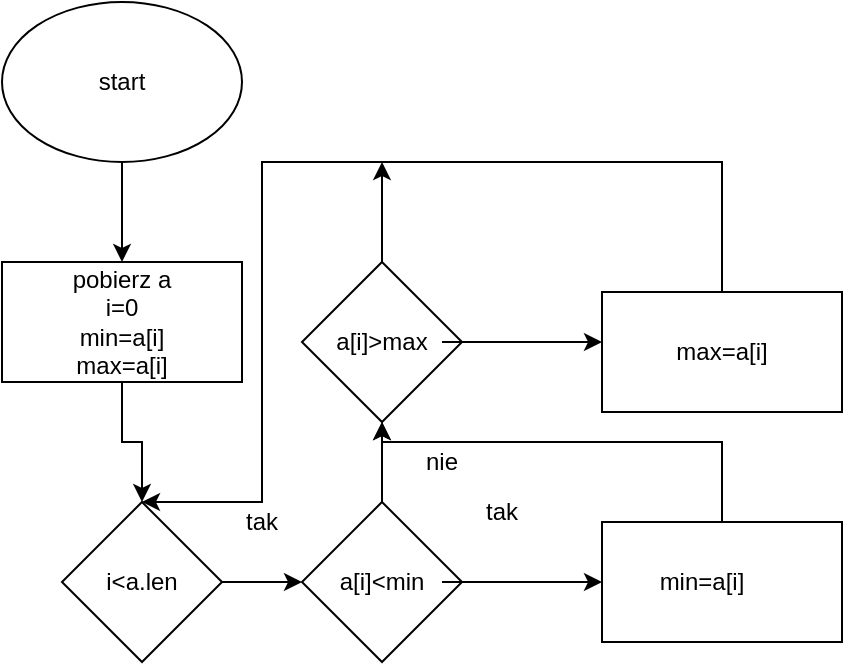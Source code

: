 <mxfile version="20.8.23" type="github">
  <diagram name="Strona-1" id="XdxhzXy4oeJSioAtBrI_">
    <mxGraphModel dx="1434" dy="796" grid="1" gridSize="10" guides="1" tooltips="1" connect="1" arrows="1" fold="1" page="1" pageScale="1" pageWidth="827" pageHeight="1169" math="0" shadow="0">
      <root>
        <mxCell id="0" />
        <mxCell id="1" parent="0" />
        <mxCell id="wfi-THD_m-MdlPUQGs7k-4" style="edgeStyle=orthogonalEdgeStyle;rounded=0;orthogonalLoop=1;jettySize=auto;html=1;entryX=0.5;entryY=0;entryDx=0;entryDy=0;" edge="1" parent="1" source="wfi-THD_m-MdlPUQGs7k-1" target="wfi-THD_m-MdlPUQGs7k-3">
          <mxGeometry relative="1" as="geometry" />
        </mxCell>
        <mxCell id="wfi-THD_m-MdlPUQGs7k-1" value="" style="ellipse;whiteSpace=wrap;html=1;" vertex="1" parent="1">
          <mxGeometry x="130" y="110" width="120" height="80" as="geometry" />
        </mxCell>
        <mxCell id="wfi-THD_m-MdlPUQGs7k-2" value="start" style="text;html=1;strokeColor=none;fillColor=none;align=center;verticalAlign=middle;whiteSpace=wrap;rounded=0;" vertex="1" parent="1">
          <mxGeometry x="160" y="135" width="60" height="30" as="geometry" />
        </mxCell>
        <mxCell id="wfi-THD_m-MdlPUQGs7k-7" style="edgeStyle=orthogonalEdgeStyle;rounded=0;orthogonalLoop=1;jettySize=auto;html=1;exitX=0.5;exitY=1;exitDx=0;exitDy=0;entryX=0.5;entryY=0;entryDx=0;entryDy=0;" edge="1" parent="1" source="wfi-THD_m-MdlPUQGs7k-3" target="wfi-THD_m-MdlPUQGs7k-6">
          <mxGeometry relative="1" as="geometry" />
        </mxCell>
        <mxCell id="wfi-THD_m-MdlPUQGs7k-3" value="" style="rounded=0;whiteSpace=wrap;html=1;" vertex="1" parent="1">
          <mxGeometry x="130" y="240" width="120" height="60" as="geometry" />
        </mxCell>
        <mxCell id="wfi-THD_m-MdlPUQGs7k-5" value="pobierz a&lt;br&gt;i=0&lt;br&gt;min=a[i]&lt;br&gt;max=a[i]" style="text;html=1;strokeColor=none;fillColor=none;align=center;verticalAlign=middle;whiteSpace=wrap;rounded=0;" vertex="1" parent="1">
          <mxGeometry x="160" y="255" width="60" height="30" as="geometry" />
        </mxCell>
        <mxCell id="wfi-THD_m-MdlPUQGs7k-10" style="edgeStyle=orthogonalEdgeStyle;rounded=0;orthogonalLoop=1;jettySize=auto;html=1;exitX=1;exitY=0.5;exitDx=0;exitDy=0;" edge="1" parent="1" source="wfi-THD_m-MdlPUQGs7k-6" target="wfi-THD_m-MdlPUQGs7k-11">
          <mxGeometry relative="1" as="geometry">
            <mxPoint x="290" y="400" as="targetPoint" />
          </mxGeometry>
        </mxCell>
        <mxCell id="wfi-THD_m-MdlPUQGs7k-6" value="" style="rhombus;whiteSpace=wrap;html=1;" vertex="1" parent="1">
          <mxGeometry x="160" y="360" width="80" height="80" as="geometry" />
        </mxCell>
        <mxCell id="wfi-THD_m-MdlPUQGs7k-8" value="i&amp;lt;a.len" style="text;html=1;strokeColor=none;fillColor=none;align=center;verticalAlign=middle;whiteSpace=wrap;rounded=0;" vertex="1" parent="1">
          <mxGeometry x="170" y="385" width="60" height="30" as="geometry" />
        </mxCell>
        <mxCell id="wfi-THD_m-MdlPUQGs7k-9" value="tak" style="text;html=1;strokeColor=none;fillColor=none;align=center;verticalAlign=middle;whiteSpace=wrap;rounded=0;" vertex="1" parent="1">
          <mxGeometry x="230" y="355" width="60" height="30" as="geometry" />
        </mxCell>
        <mxCell id="wfi-THD_m-MdlPUQGs7k-23" style="edgeStyle=orthogonalEdgeStyle;rounded=0;orthogonalLoop=1;jettySize=auto;html=1;exitX=0.5;exitY=0;exitDx=0;exitDy=0;" edge="1" parent="1" source="wfi-THD_m-MdlPUQGs7k-11" target="wfi-THD_m-MdlPUQGs7k-24">
          <mxGeometry relative="1" as="geometry">
            <mxPoint x="320" y="300" as="targetPoint" />
          </mxGeometry>
        </mxCell>
        <mxCell id="wfi-THD_m-MdlPUQGs7k-11" value="" style="rhombus;whiteSpace=wrap;html=1;" vertex="1" parent="1">
          <mxGeometry x="280" y="360" width="80" height="80" as="geometry" />
        </mxCell>
        <mxCell id="wfi-THD_m-MdlPUQGs7k-20" value="" style="edgeStyle=orthogonalEdgeStyle;rounded=0;orthogonalLoop=1;jettySize=auto;html=1;" edge="1" parent="1" source="wfi-THD_m-MdlPUQGs7k-12" target="wfi-THD_m-MdlPUQGs7k-19">
          <mxGeometry relative="1" as="geometry" />
        </mxCell>
        <mxCell id="wfi-THD_m-MdlPUQGs7k-12" value="a[i]&amp;lt;min" style="text;html=1;strokeColor=none;fillColor=none;align=center;verticalAlign=middle;whiteSpace=wrap;rounded=0;" vertex="1" parent="1">
          <mxGeometry x="290" y="385" width="60" height="30" as="geometry" />
        </mxCell>
        <mxCell id="wfi-THD_m-MdlPUQGs7k-14" value="tak" style="text;html=1;strokeColor=none;fillColor=none;align=center;verticalAlign=middle;whiteSpace=wrap;rounded=0;" vertex="1" parent="1">
          <mxGeometry x="350" y="350" width="60" height="30" as="geometry" />
        </mxCell>
        <mxCell id="wfi-THD_m-MdlPUQGs7k-31" style="edgeStyle=orthogonalEdgeStyle;rounded=0;orthogonalLoop=1;jettySize=auto;html=1;" edge="1" parent="1" source="wfi-THD_m-MdlPUQGs7k-19" target="wfi-THD_m-MdlPUQGs7k-24">
          <mxGeometry relative="1" as="geometry">
            <Array as="points">
              <mxPoint x="490" y="330" />
              <mxPoint x="320" y="330" />
            </Array>
          </mxGeometry>
        </mxCell>
        <mxCell id="wfi-THD_m-MdlPUQGs7k-19" value="" style="rounded=0;whiteSpace=wrap;html=1;" vertex="1" parent="1">
          <mxGeometry x="430" y="370" width="120" height="60" as="geometry" />
        </mxCell>
        <mxCell id="wfi-THD_m-MdlPUQGs7k-21" value="min=a[i]" style="text;html=1;strokeColor=none;fillColor=none;align=center;verticalAlign=middle;whiteSpace=wrap;rounded=0;" vertex="1" parent="1">
          <mxGeometry x="450" y="385" width="60" height="30" as="geometry" />
        </mxCell>
        <mxCell id="wfi-THD_m-MdlPUQGs7k-29" style="edgeStyle=orthogonalEdgeStyle;rounded=0;orthogonalLoop=1;jettySize=auto;html=1;exitX=0.5;exitY=0;exitDx=0;exitDy=0;" edge="1" parent="1" source="wfi-THD_m-MdlPUQGs7k-24">
          <mxGeometry relative="1" as="geometry">
            <mxPoint x="320" y="190" as="targetPoint" />
          </mxGeometry>
        </mxCell>
        <mxCell id="wfi-THD_m-MdlPUQGs7k-24" value="" style="rhombus;whiteSpace=wrap;html=1;" vertex="1" parent="1">
          <mxGeometry x="280" y="240" width="80" height="80" as="geometry" />
        </mxCell>
        <mxCell id="wfi-THD_m-MdlPUQGs7k-26" style="edgeStyle=orthogonalEdgeStyle;rounded=0;orthogonalLoop=1;jettySize=auto;html=1;" edge="1" parent="1" source="wfi-THD_m-MdlPUQGs7k-25">
          <mxGeometry relative="1" as="geometry">
            <mxPoint x="430" y="280" as="targetPoint" />
          </mxGeometry>
        </mxCell>
        <mxCell id="wfi-THD_m-MdlPUQGs7k-25" value="a[i]&amp;gt;max" style="text;html=1;strokeColor=none;fillColor=none;align=center;verticalAlign=middle;whiteSpace=wrap;rounded=0;" vertex="1" parent="1">
          <mxGeometry x="290" y="265" width="60" height="30" as="geometry" />
        </mxCell>
        <mxCell id="wfi-THD_m-MdlPUQGs7k-30" style="edgeStyle=orthogonalEdgeStyle;rounded=0;orthogonalLoop=1;jettySize=auto;html=1;" edge="1" parent="1" source="wfi-THD_m-MdlPUQGs7k-27" target="wfi-THD_m-MdlPUQGs7k-6">
          <mxGeometry relative="1" as="geometry">
            <Array as="points">
              <mxPoint x="490" y="190" />
              <mxPoint x="260" y="190" />
              <mxPoint x="260" y="360" />
            </Array>
          </mxGeometry>
        </mxCell>
        <mxCell id="wfi-THD_m-MdlPUQGs7k-27" value="" style="rounded=0;whiteSpace=wrap;html=1;" vertex="1" parent="1">
          <mxGeometry x="430" y="255" width="120" height="60" as="geometry" />
        </mxCell>
        <mxCell id="wfi-THD_m-MdlPUQGs7k-28" value="max=a[i]" style="text;html=1;strokeColor=none;fillColor=none;align=center;verticalAlign=middle;whiteSpace=wrap;rounded=0;" vertex="1" parent="1">
          <mxGeometry x="460" y="270" width="60" height="30" as="geometry" />
        </mxCell>
        <mxCell id="wfi-THD_m-MdlPUQGs7k-32" value="nie" style="text;html=1;strokeColor=none;fillColor=none;align=center;verticalAlign=middle;whiteSpace=wrap;rounded=0;" vertex="1" parent="1">
          <mxGeometry x="320" y="325" width="60" height="30" as="geometry" />
        </mxCell>
      </root>
    </mxGraphModel>
  </diagram>
</mxfile>
